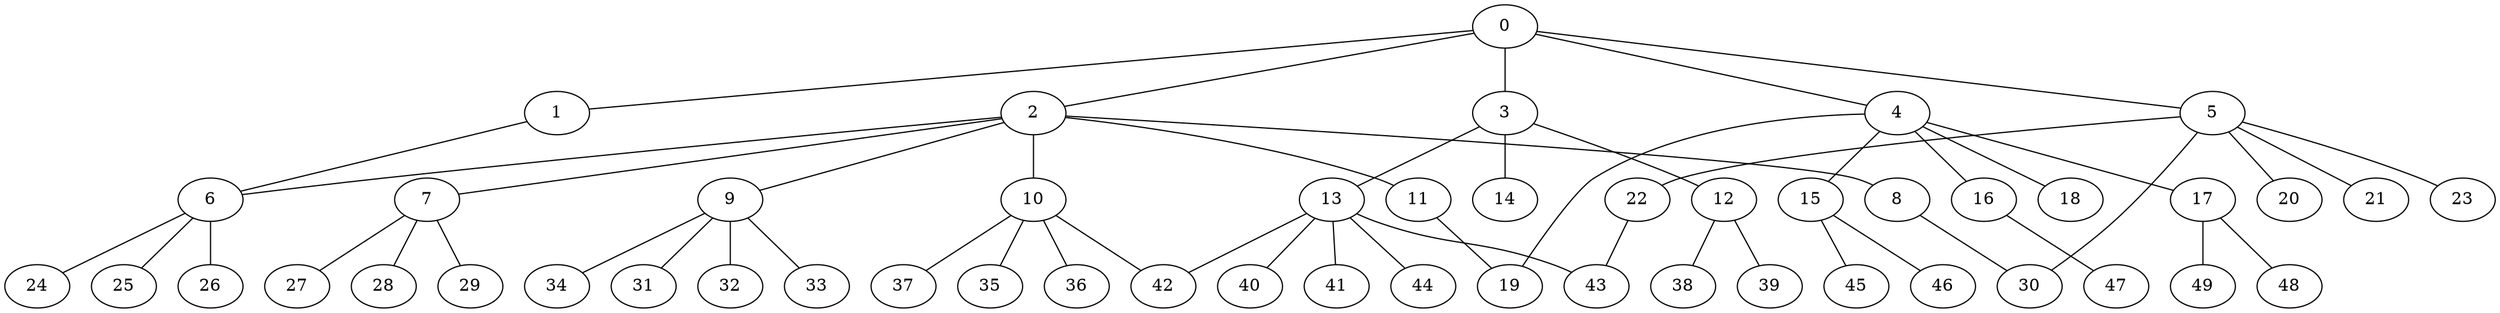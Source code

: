 
graph graphname {
    0 -- 1
0 -- 2
0 -- 3
0 -- 4
0 -- 5
1 -- 6
2 -- 6
2 -- 7
2 -- 8
2 -- 9
2 -- 10
2 -- 11
3 -- 12
3 -- 13
3 -- 14
4 -- 15
4 -- 16
4 -- 17
4 -- 18
4 -- 19
5 -- 20
5 -- 21
5 -- 22
5 -- 23
5 -- 30
6 -- 24
6 -- 25
6 -- 26
7 -- 27
7 -- 28
7 -- 29
8 -- 30
9 -- 32
9 -- 33
9 -- 34
9 -- 31
10 -- 35
10 -- 36
10 -- 37
10 -- 42
11 -- 19
12 -- 38
12 -- 39
13 -- 40
13 -- 41
13 -- 42
13 -- 43
13 -- 44
15 -- 45
15 -- 46
16 -- 47
17 -- 48
17 -- 49
22 -- 43

}
